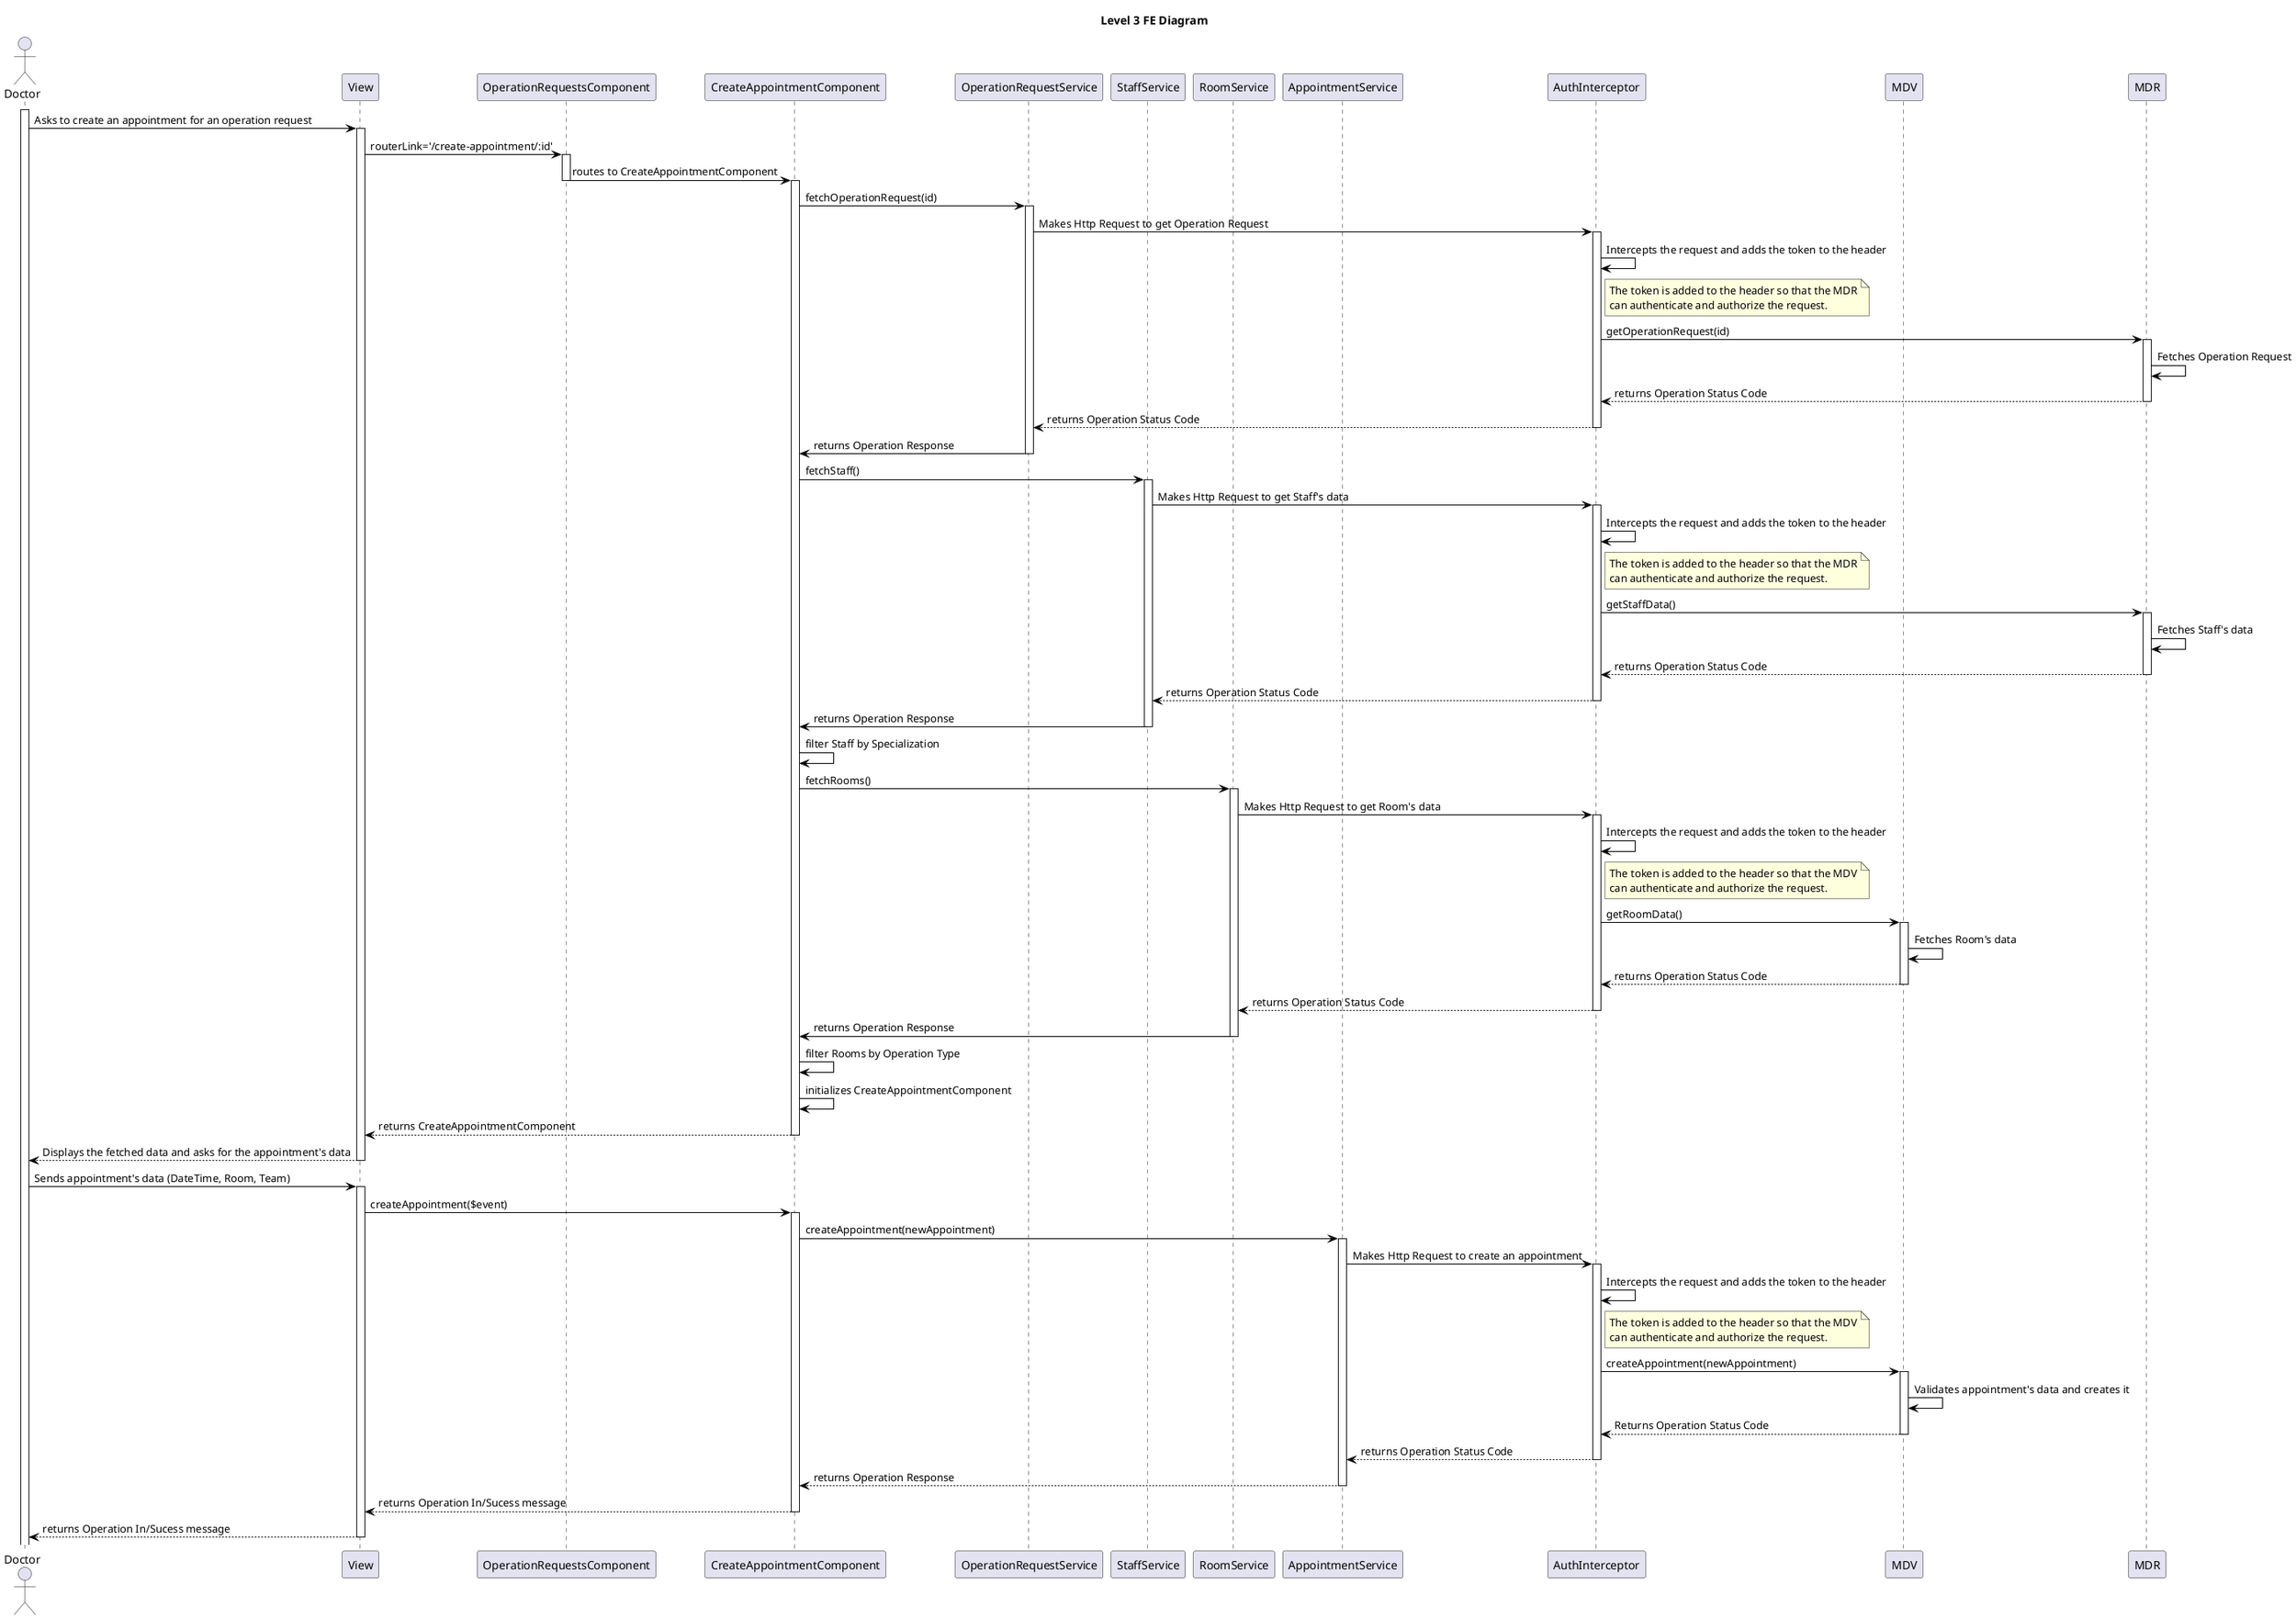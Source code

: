 @startuml level_3_FE

title Level 3 FE Diagram

hide empty members
'skinparam Linetype ortho

skinparam class {
    BackgroundColor<<valueObject>> #D6EAF8
    BackgroundColor<<root>> #FDEBD0
    BackgroundColor<<service>> #D1F2EB
    BackgroundColor #UIF9E7
    ArrowColor Black
}

skinparam package {
    BackgroundColor #EBF5FB
}

actor Doctor as A
participant View as UI
participant "OperationRequestsComponent" as ORC
participant "CreateAppointmentComponent" as CAC
participant "OperationRequestService" as ORS
participant "StaffService" as SS
participant "RoomService" as RS
participant "AppointmentService" as AS
participant "AuthInterceptor" as AI
participant MDV as MDV
participant MDR as MDR

activate A
A -> UI: Asks to create an appointment for an operation request
activate UI
UI -> ORC: routerLink='/create-appointment/:id'
activate ORC
ORC -> CAC: routes to CreateAppointmentComponent
deactivate ORC
activate CAC
CAC -> ORS: fetchOperationRequest(id)
activate ORS
ORS -> AI: Makes Http Request to get Operation Request
activate AI
AI -> AI: Intercepts the request and adds the token to the header
note right of AI
    The token is added to the header so that the MDR
    can authenticate and authorize the request.
end note
AI -> MDR: getOperationRequest(id)
activate MDR
MDR -> MDR: Fetches Operation Request
MDR --> AI: returns Operation Status Code
deactivate MDR
AI --> ORS: returns Operation Status Code
deactivate AI
ORS -> CAC: returns Operation Response
deactivate ORS
CAC -> SS: fetchStaff()
activate SS
SS -> AI: Makes Http Request to get Staff's data
activate AI
AI -> AI: Intercepts the request and adds the token to the header
note right of AI
    The token is added to the header so that the MDR
    can authenticate and authorize the request.
end note
AI -> MDR: getStaffData()
activate MDR
MDR -> MDR: Fetches Staff's data
MDR --> AI: returns Operation Status Code
deactivate MDR
AI --> SS: returns Operation Status Code
deactivate AI
SS -> CAC: returns Operation Response
deactivate SS
CAC -> CAC: filter Staff by Specialization
CAC -> RS: fetchRooms()
activate RS
RS -> AI: Makes Http Request to get Room's data
activate AI
AI -> AI: Intercepts the request and adds the token to the header
note right of AI
    The token is added to the header so that the MDV
    can authenticate and authorize the request.
end note
AI -> MDV: getRoomData()
activate MDV
MDV -> MDV: Fetches Room's data
MDV --> AI: returns Operation Status Code
deactivate MDV
AI --> RS: returns Operation Status Code
deactivate AI
RS -> CAC: returns Operation Response
deactivate RS
CAC -> CAC: filter Rooms by Operation Type
CAC -> CAC: initializes CreateAppointmentComponent
CAC --> UI: returns CreateAppointmentComponent
deactivate CAC
UI --> A: Displays the fetched data and asks for the appointment's data
deactivate UI
A -> UI: Sends appointment's data (DateTime, Room, Team)
activate UI
UI -> CAC: createAppointment($event)
activate CAC
CAC -> AS: createAppointment(newAppointment)
activate AS
AS -> AI: Makes Http Request to create an appointment
activate AI
AI -> AI: Intercepts the request and adds the token to the header
note right of AI
    The token is added to the header so that the MDV
    can authenticate and authorize the request.
end note
AI -> MDV: createAppointment(newAppointment)
activate MDV
MDV -> MDV: Validates appointment's data and creates it
MDV --> AI: Returns Operation Status Code
deactivate MDV
AI --> AS: returns Operation Status Code
deactivate AI
AS --> CAC: returns Operation Response
deactivate AS
CAC --> UI: returns Operation In/Sucess message
deactivate CAC
UI --> A: returns Operation In/Sucess message
deactivate UI

@enduml